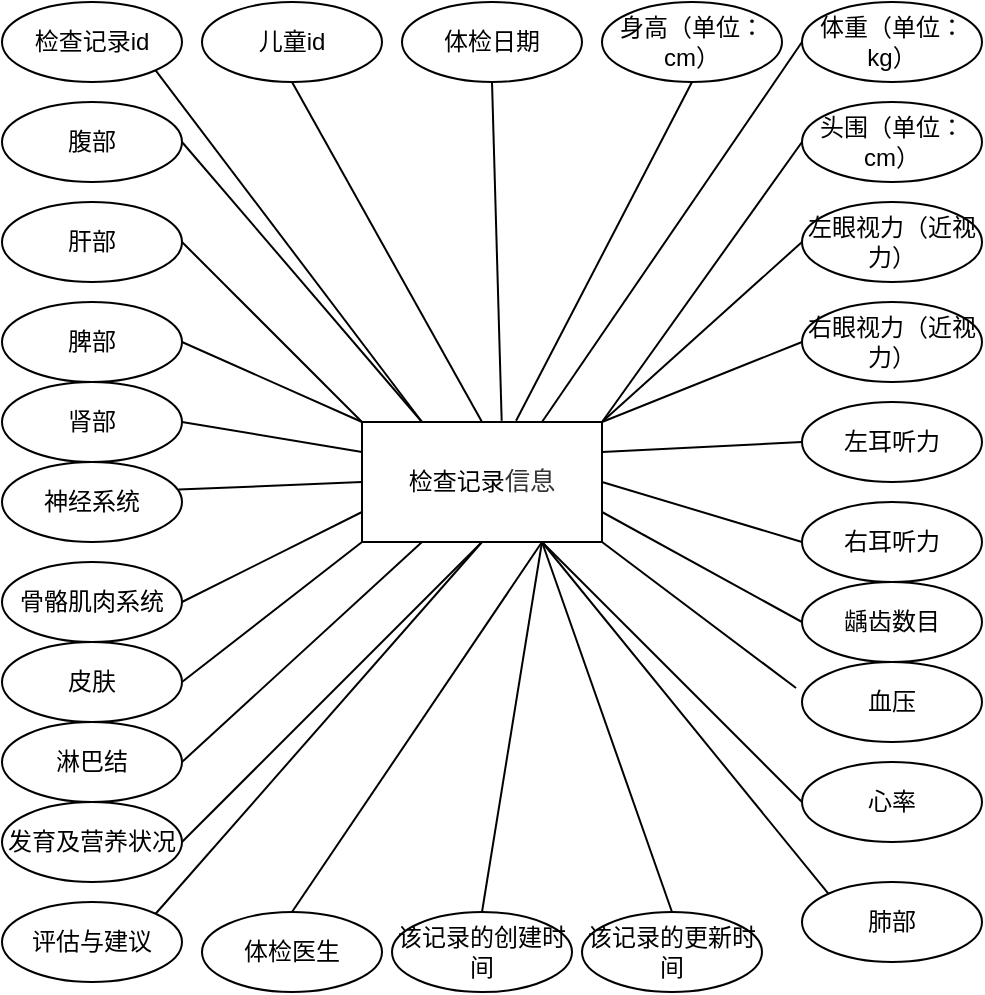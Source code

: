 <mxfile version="21.2.1" type="github">
  <diagram name="第 1 页" id="QqgJ5_7TUcEgrtFXRLnA">
    <mxGraphModel dx="993" dy="573" grid="0" gridSize="10" guides="1" tooltips="1" connect="1" arrows="1" fold="1" page="1" pageScale="1" pageWidth="827" pageHeight="1169" math="0" shadow="0">
      <root>
        <mxCell id="0" />
        <mxCell id="1" parent="0" />
        <mxCell id="p-GpuDRe2r2PLm1VDFdw-1" value="&lt;p class=&quot;MsoNormal&quot;&gt;&lt;font face=&quot;Helvetica&quot;&gt;检查记录&lt;/font&gt;&lt;font face=&quot;宋体&quot; color=&quot;#333333&quot;&gt;&lt;span style=&quot;font-size: 12.667px; background-color: rgb(255, 255, 255);&quot;&gt;信息&lt;/span&gt;&lt;/font&gt;&lt;/p&gt;" style="rounded=0;whiteSpace=wrap;html=1;" parent="1" vertex="1">
          <mxGeometry x="330" y="340" width="120" height="60" as="geometry" />
        </mxCell>
        <mxCell id="p-GpuDRe2r2PLm1VDFdw-2" value="检查记录id" style="ellipse;whiteSpace=wrap;html=1;" parent="1" vertex="1">
          <mxGeometry x="150" y="130" width="90" height="40" as="geometry" />
        </mxCell>
        <mxCell id="p-GpuDRe2r2PLm1VDFdw-3" value="腹部" style="ellipse;whiteSpace=wrap;html=1;" parent="1" vertex="1">
          <mxGeometry x="150" y="180" width="90" height="40" as="geometry" />
        </mxCell>
        <mxCell id="p-GpuDRe2r2PLm1VDFdw-4" value="肝部" style="ellipse;whiteSpace=wrap;html=1;" parent="1" vertex="1">
          <mxGeometry x="150" y="230" width="90" height="40" as="geometry" />
        </mxCell>
        <mxCell id="p-GpuDRe2r2PLm1VDFdw-5" value="脾部" style="ellipse;whiteSpace=wrap;html=1;" parent="1" vertex="1">
          <mxGeometry x="150" y="280" width="90" height="40" as="geometry" />
        </mxCell>
        <mxCell id="p-GpuDRe2r2PLm1VDFdw-6" value="肾部" style="ellipse;whiteSpace=wrap;html=1;" parent="1" vertex="1">
          <mxGeometry x="150" y="320" width="90" height="40" as="geometry" />
        </mxCell>
        <mxCell id="p-GpuDRe2r2PLm1VDFdw-7" value="神经系统" style="ellipse;whiteSpace=wrap;html=1;" parent="1" vertex="1">
          <mxGeometry x="150" y="360" width="90" height="40" as="geometry" />
        </mxCell>
        <mxCell id="p-GpuDRe2r2PLm1VDFdw-8" value="骨骼肌肉系统" style="ellipse;whiteSpace=wrap;html=1;" parent="1" vertex="1">
          <mxGeometry x="150" y="410" width="90" height="40" as="geometry" />
        </mxCell>
        <mxCell id="p-GpuDRe2r2PLm1VDFdw-9" value="儿童id" style="ellipse;whiteSpace=wrap;html=1;" parent="1" vertex="1">
          <mxGeometry x="250" y="130" width="90" height="40" as="geometry" />
        </mxCell>
        <mxCell id="p-GpuDRe2r2PLm1VDFdw-10" value="体检日期" style="ellipse;whiteSpace=wrap;html=1;" parent="1" vertex="1">
          <mxGeometry x="350" y="130" width="90" height="40" as="geometry" />
        </mxCell>
        <mxCell id="p-GpuDRe2r2PLm1VDFdw-11" value="身高（单位：cm）" style="ellipse;whiteSpace=wrap;html=1;" parent="1" vertex="1">
          <mxGeometry x="450" y="130" width="90" height="40" as="geometry" />
        </mxCell>
        <mxCell id="p-GpuDRe2r2PLm1VDFdw-12" value="体重（单位：kg）" style="ellipse;whiteSpace=wrap;html=1;" parent="1" vertex="1">
          <mxGeometry x="550" y="130" width="90" height="40" as="geometry" />
        </mxCell>
        <mxCell id="p-GpuDRe2r2PLm1VDFdw-13" value="头围（单位：cm）" style="ellipse;whiteSpace=wrap;html=1;" parent="1" vertex="1">
          <mxGeometry x="550" y="180" width="90" height="40" as="geometry" />
        </mxCell>
        <mxCell id="p-GpuDRe2r2PLm1VDFdw-14" value="左眼视力（近视力）" style="ellipse;whiteSpace=wrap;html=1;" parent="1" vertex="1">
          <mxGeometry x="550" y="230" width="90" height="40" as="geometry" />
        </mxCell>
        <mxCell id="p-GpuDRe2r2PLm1VDFdw-15" value="右眼视力（近视力）" style="ellipse;whiteSpace=wrap;html=1;" parent="1" vertex="1">
          <mxGeometry x="550" y="280" width="90" height="40" as="geometry" />
        </mxCell>
        <mxCell id="p-GpuDRe2r2PLm1VDFdw-16" value="左耳听力" style="ellipse;whiteSpace=wrap;html=1;" parent="1" vertex="1">
          <mxGeometry x="550" y="330" width="90" height="40" as="geometry" />
        </mxCell>
        <mxCell id="p-GpuDRe2r2PLm1VDFdw-17" value="右耳听力" style="ellipse;whiteSpace=wrap;html=1;" parent="1" vertex="1">
          <mxGeometry x="550" y="380" width="90" height="40" as="geometry" />
        </mxCell>
        <mxCell id="p-GpuDRe2r2PLm1VDFdw-18" value="龋齿数目" style="ellipse;whiteSpace=wrap;html=1;" parent="1" vertex="1">
          <mxGeometry x="550" y="420" width="90" height="40" as="geometry" />
        </mxCell>
        <mxCell id="p-GpuDRe2r2PLm1VDFdw-19" value="皮肤" style="ellipse;whiteSpace=wrap;html=1;" parent="1" vertex="1">
          <mxGeometry x="150" y="450" width="90" height="40" as="geometry" />
        </mxCell>
        <mxCell id="p-GpuDRe2r2PLm1VDFdw-21" value="血压" style="ellipse;whiteSpace=wrap;html=1;" parent="1" vertex="1">
          <mxGeometry x="550" y="460" width="90" height="40" as="geometry" />
        </mxCell>
        <mxCell id="p-GpuDRe2r2PLm1VDFdw-22" value="淋巴结" style="ellipse;whiteSpace=wrap;html=1;" parent="1" vertex="1">
          <mxGeometry x="150" y="490" width="90" height="40" as="geometry" />
        </mxCell>
        <mxCell id="p-GpuDRe2r2PLm1VDFdw-23" value="心率" style="ellipse;whiteSpace=wrap;html=1;" parent="1" vertex="1">
          <mxGeometry x="550" y="510" width="90" height="40" as="geometry" />
        </mxCell>
        <mxCell id="p-GpuDRe2r2PLm1VDFdw-24" value="发育及营养状况" style="ellipse;whiteSpace=wrap;html=1;" parent="1" vertex="1">
          <mxGeometry x="150" y="530" width="90" height="40" as="geometry" />
        </mxCell>
        <mxCell id="p-GpuDRe2r2PLm1VDFdw-26" value="" style="endArrow=none;html=1;rounded=0;entryX=0;entryY=0.5;entryDx=0;entryDy=0;exitX=0.98;exitY=0.345;exitDx=0;exitDy=0;exitPerimeter=0;" parent="1" source="p-GpuDRe2r2PLm1VDFdw-7" target="p-GpuDRe2r2PLm1VDFdw-1" edge="1">
          <mxGeometry width="50" height="50" relative="1" as="geometry">
            <mxPoint x="260" y="410" as="sourcePoint" />
            <mxPoint x="310" y="360" as="targetPoint" />
          </mxGeometry>
        </mxCell>
        <mxCell id="p-GpuDRe2r2PLm1VDFdw-27" value="" style="endArrow=none;html=1;rounded=0;exitX=1;exitY=0.5;exitDx=0;exitDy=0;entryX=0;entryY=0.25;entryDx=0;entryDy=0;" parent="1" source="p-GpuDRe2r2PLm1VDFdw-6" target="p-GpuDRe2r2PLm1VDFdw-1" edge="1">
          <mxGeometry width="50" height="50" relative="1" as="geometry">
            <mxPoint x="248" y="384" as="sourcePoint" />
            <mxPoint x="310" y="380" as="targetPoint" />
            <Array as="points" />
          </mxGeometry>
        </mxCell>
        <mxCell id="p-GpuDRe2r2PLm1VDFdw-28" value="" style="endArrow=none;html=1;rounded=0;entryX=0;entryY=0;entryDx=0;entryDy=0;exitX=1;exitY=0.5;exitDx=0;exitDy=0;" parent="1" source="p-GpuDRe2r2PLm1VDFdw-5" target="p-GpuDRe2r2PLm1VDFdw-1" edge="1">
          <mxGeometry width="50" height="50" relative="1" as="geometry">
            <mxPoint x="280" y="310" as="sourcePoint" />
            <mxPoint x="330" y="260" as="targetPoint" />
          </mxGeometry>
        </mxCell>
        <mxCell id="p-GpuDRe2r2PLm1VDFdw-29" value="" style="endArrow=none;html=1;rounded=0;entryX=0;entryY=0.75;entryDx=0;entryDy=0;exitX=1;exitY=0.5;exitDx=0;exitDy=0;" parent="1" source="p-GpuDRe2r2PLm1VDFdw-8" target="p-GpuDRe2r2PLm1VDFdw-1" edge="1">
          <mxGeometry width="50" height="50" relative="1" as="geometry">
            <mxPoint x="258" y="394" as="sourcePoint" />
            <mxPoint x="350" y="390" as="targetPoint" />
          </mxGeometry>
        </mxCell>
        <mxCell id="p-GpuDRe2r2PLm1VDFdw-30" value="" style="endArrow=none;html=1;rounded=0;entryX=0;entryY=1;entryDx=0;entryDy=0;exitX=1;exitY=0.5;exitDx=0;exitDy=0;" parent="1" source="p-GpuDRe2r2PLm1VDFdw-19" target="p-GpuDRe2r2PLm1VDFdw-1" edge="1">
          <mxGeometry width="50" height="50" relative="1" as="geometry">
            <mxPoint x="268" y="404" as="sourcePoint" />
            <mxPoint x="360" y="400" as="targetPoint" />
          </mxGeometry>
        </mxCell>
        <mxCell id="p-GpuDRe2r2PLm1VDFdw-31" value="" style="endArrow=none;html=1;rounded=0;entryX=0.25;entryY=1;entryDx=0;entryDy=0;exitX=1;exitY=0.5;exitDx=0;exitDy=0;" parent="1" source="p-GpuDRe2r2PLm1VDFdw-22" target="p-GpuDRe2r2PLm1VDFdw-1" edge="1">
          <mxGeometry width="50" height="50" relative="1" as="geometry">
            <mxPoint x="278" y="414" as="sourcePoint" />
            <mxPoint x="370" y="410" as="targetPoint" />
          </mxGeometry>
        </mxCell>
        <mxCell id="p-GpuDRe2r2PLm1VDFdw-32" value="" style="endArrow=none;html=1;rounded=0;entryX=0.5;entryY=1;entryDx=0;entryDy=0;exitX=1;exitY=0.5;exitDx=0;exitDy=0;" parent="1" source="p-GpuDRe2r2PLm1VDFdw-24" target="p-GpuDRe2r2PLm1VDFdw-1" edge="1">
          <mxGeometry width="50" height="50" relative="1" as="geometry">
            <mxPoint x="288" y="424" as="sourcePoint" />
            <mxPoint x="380" y="420" as="targetPoint" />
          </mxGeometry>
        </mxCell>
        <mxCell id="p-GpuDRe2r2PLm1VDFdw-33" value="" style="endArrow=none;html=1;rounded=0;entryX=0.75;entryY=1;entryDx=0;entryDy=0;exitX=0;exitY=0.5;exitDx=0;exitDy=0;" parent="1" source="p-GpuDRe2r2PLm1VDFdw-23" target="p-GpuDRe2r2PLm1VDFdw-1" edge="1">
          <mxGeometry width="50" height="50" relative="1" as="geometry">
            <mxPoint x="298" y="434" as="sourcePoint" />
            <mxPoint x="390" y="430" as="targetPoint" />
          </mxGeometry>
        </mxCell>
        <mxCell id="p-GpuDRe2r2PLm1VDFdw-34" value="" style="endArrow=none;html=1;rounded=0;entryX=1;entryY=1;entryDx=0;entryDy=0;exitX=-0.033;exitY=0.325;exitDx=0;exitDy=0;exitPerimeter=0;" parent="1" source="p-GpuDRe2r2PLm1VDFdw-21" target="p-GpuDRe2r2PLm1VDFdw-1" edge="1">
          <mxGeometry width="50" height="50" relative="1" as="geometry">
            <mxPoint x="308" y="444" as="sourcePoint" />
            <mxPoint x="400" y="440" as="targetPoint" />
          </mxGeometry>
        </mxCell>
        <mxCell id="p-GpuDRe2r2PLm1VDFdw-35" value="" style="endArrow=none;html=1;rounded=0;exitX=0;exitY=0.5;exitDx=0;exitDy=0;entryX=1;entryY=0.75;entryDx=0;entryDy=0;" parent="1" source="p-GpuDRe2r2PLm1VDFdw-18" target="p-GpuDRe2r2PLm1VDFdw-1" edge="1">
          <mxGeometry width="50" height="50" relative="1" as="geometry">
            <mxPoint x="318" y="454" as="sourcePoint" />
            <mxPoint x="420" y="450" as="targetPoint" />
          </mxGeometry>
        </mxCell>
        <mxCell id="p-GpuDRe2r2PLm1VDFdw-36" value="" style="endArrow=none;html=1;rounded=0;entryX=1;entryY=0.5;entryDx=0;entryDy=0;exitX=0;exitY=0.5;exitDx=0;exitDy=0;" parent="1" source="p-GpuDRe2r2PLm1VDFdw-17" target="p-GpuDRe2r2PLm1VDFdw-1" edge="1">
          <mxGeometry width="50" height="50" relative="1" as="geometry">
            <mxPoint x="328" y="464" as="sourcePoint" />
            <mxPoint x="420" y="460" as="targetPoint" />
          </mxGeometry>
        </mxCell>
        <mxCell id="p-GpuDRe2r2PLm1VDFdw-37" value="" style="endArrow=none;html=1;rounded=0;entryX=1;entryY=0.25;entryDx=0;entryDy=0;exitX=0;exitY=0.5;exitDx=0;exitDy=0;" parent="1" source="p-GpuDRe2r2PLm1VDFdw-16" target="p-GpuDRe2r2PLm1VDFdw-1" edge="1">
          <mxGeometry width="50" height="50" relative="1" as="geometry">
            <mxPoint x="338" y="474" as="sourcePoint" />
            <mxPoint x="430" y="470" as="targetPoint" />
          </mxGeometry>
        </mxCell>
        <mxCell id="p-GpuDRe2r2PLm1VDFdw-38" value="" style="endArrow=none;html=1;rounded=0;entryX=0;entryY=0.5;entryDx=0;entryDy=0;exitX=1;exitY=0;exitDx=0;exitDy=0;" parent="1" source="p-GpuDRe2r2PLm1VDFdw-1" target="p-GpuDRe2r2PLm1VDFdw-15" edge="1">
          <mxGeometry width="50" height="50" relative="1" as="geometry">
            <mxPoint x="348" y="484" as="sourcePoint" />
            <mxPoint x="440" y="480" as="targetPoint" />
          </mxGeometry>
        </mxCell>
        <mxCell id="p-GpuDRe2r2PLm1VDFdw-39" value="" style="endArrow=none;html=1;rounded=0;entryX=0;entryY=0.5;entryDx=0;entryDy=0;exitX=1;exitY=0;exitDx=0;exitDy=0;" parent="1" source="p-GpuDRe2r2PLm1VDFdw-1" target="p-GpuDRe2r2PLm1VDFdw-14" edge="1">
          <mxGeometry width="50" height="50" relative="1" as="geometry">
            <mxPoint x="358" y="494" as="sourcePoint" />
            <mxPoint x="450" y="490" as="targetPoint" />
          </mxGeometry>
        </mxCell>
        <mxCell id="p-GpuDRe2r2PLm1VDFdw-40" value="" style="endArrow=none;html=1;rounded=0;entryX=0;entryY=0.5;entryDx=0;entryDy=0;exitX=1;exitY=0;exitDx=0;exitDy=0;" parent="1" source="p-GpuDRe2r2PLm1VDFdw-1" target="p-GpuDRe2r2PLm1VDFdw-13" edge="1">
          <mxGeometry width="50" height="50" relative="1" as="geometry">
            <mxPoint x="368" y="504" as="sourcePoint" />
            <mxPoint x="460" y="500" as="targetPoint" />
          </mxGeometry>
        </mxCell>
        <mxCell id="p-GpuDRe2r2PLm1VDFdw-41" value="" style="endArrow=none;html=1;rounded=0;entryX=0;entryY=0.5;entryDx=0;entryDy=0;exitX=0.75;exitY=0;exitDx=0;exitDy=0;" parent="1" source="p-GpuDRe2r2PLm1VDFdw-1" target="p-GpuDRe2r2PLm1VDFdw-12" edge="1">
          <mxGeometry width="50" height="50" relative="1" as="geometry">
            <mxPoint x="378" y="514" as="sourcePoint" />
            <mxPoint x="470" y="510" as="targetPoint" />
          </mxGeometry>
        </mxCell>
        <mxCell id="p-GpuDRe2r2PLm1VDFdw-42" value="" style="endArrow=none;html=1;rounded=0;entryX=0.5;entryY=1;entryDx=0;entryDy=0;exitX=0.642;exitY=-0.01;exitDx=0;exitDy=0;exitPerimeter=0;" parent="1" source="p-GpuDRe2r2PLm1VDFdw-1" target="p-GpuDRe2r2PLm1VDFdw-11" edge="1">
          <mxGeometry width="50" height="50" relative="1" as="geometry">
            <mxPoint x="388" y="524" as="sourcePoint" />
            <mxPoint x="480" y="520" as="targetPoint" />
          </mxGeometry>
        </mxCell>
        <mxCell id="p-GpuDRe2r2PLm1VDFdw-43" value="" style="endArrow=none;html=1;rounded=0;entryX=0.5;entryY=1;entryDx=0;entryDy=0;exitX=0.582;exitY=-0.01;exitDx=0;exitDy=0;exitPerimeter=0;" parent="1" source="p-GpuDRe2r2PLm1VDFdw-1" target="p-GpuDRe2r2PLm1VDFdw-10" edge="1">
          <mxGeometry width="50" height="50" relative="1" as="geometry">
            <mxPoint x="398" y="534" as="sourcePoint" />
            <mxPoint x="490" y="530" as="targetPoint" />
          </mxGeometry>
        </mxCell>
        <mxCell id="p-GpuDRe2r2PLm1VDFdw-44" value="" style="endArrow=none;html=1;rounded=0;entryX=0.5;entryY=1;entryDx=0;entryDy=0;exitX=0.5;exitY=0;exitDx=0;exitDy=0;" parent="1" source="p-GpuDRe2r2PLm1VDFdw-1" target="p-GpuDRe2r2PLm1VDFdw-9" edge="1">
          <mxGeometry width="50" height="50" relative="1" as="geometry">
            <mxPoint x="408" y="544" as="sourcePoint" />
            <mxPoint x="500" y="540" as="targetPoint" />
          </mxGeometry>
        </mxCell>
        <mxCell id="p-GpuDRe2r2PLm1VDFdw-45" value="" style="endArrow=none;html=1;rounded=0;entryX=1;entryY=1;entryDx=0;entryDy=0;exitX=0.25;exitY=0;exitDx=0;exitDy=0;" parent="1" source="p-GpuDRe2r2PLm1VDFdw-1" target="p-GpuDRe2r2PLm1VDFdw-2" edge="1">
          <mxGeometry width="50" height="50" relative="1" as="geometry">
            <mxPoint x="418" y="554" as="sourcePoint" />
            <mxPoint x="510" y="550" as="targetPoint" />
          </mxGeometry>
        </mxCell>
        <mxCell id="p-GpuDRe2r2PLm1VDFdw-46" value="" style="endArrow=none;html=1;rounded=0;entryX=1;entryY=0.5;entryDx=0;entryDy=0;exitX=0.25;exitY=0;exitDx=0;exitDy=0;" parent="1" source="p-GpuDRe2r2PLm1VDFdw-1" target="p-GpuDRe2r2PLm1VDFdw-3" edge="1">
          <mxGeometry width="50" height="50" relative="1" as="geometry">
            <mxPoint x="428" y="564" as="sourcePoint" />
            <mxPoint x="520" y="560" as="targetPoint" />
          </mxGeometry>
        </mxCell>
        <mxCell id="p-GpuDRe2r2PLm1VDFdw-47" value="" style="endArrow=none;html=1;rounded=0;entryX=0;entryY=0;entryDx=0;entryDy=0;exitX=1;exitY=0.5;exitDx=0;exitDy=0;" parent="1" source="p-GpuDRe2r2PLm1VDFdw-4" target="p-GpuDRe2r2PLm1VDFdw-1" edge="1">
          <mxGeometry width="50" height="50" relative="1" as="geometry">
            <mxPoint x="438" y="574" as="sourcePoint" />
            <mxPoint x="530" y="570" as="targetPoint" />
          </mxGeometry>
        </mxCell>
        <mxCell id="p-GpuDRe2r2PLm1VDFdw-49" value="评估与建议" style="ellipse;whiteSpace=wrap;html=1;" parent="1" vertex="1">
          <mxGeometry x="150" y="580" width="90" height="40" as="geometry" />
        </mxCell>
        <mxCell id="p-GpuDRe2r2PLm1VDFdw-50" value="肺部" style="ellipse;whiteSpace=wrap;html=1;" parent="1" vertex="1">
          <mxGeometry x="550" y="570" width="90" height="40" as="geometry" />
        </mxCell>
        <mxCell id="p-GpuDRe2r2PLm1VDFdw-51" value="体检医生" style="ellipse;whiteSpace=wrap;html=1;" parent="1" vertex="1">
          <mxGeometry x="250" y="585" width="90" height="40" as="geometry" />
        </mxCell>
        <mxCell id="p-GpuDRe2r2PLm1VDFdw-52" value="该记录的创建时间" style="ellipse;whiteSpace=wrap;html=1;" parent="1" vertex="1">
          <mxGeometry x="345" y="585" width="90" height="40" as="geometry" />
        </mxCell>
        <mxCell id="p-GpuDRe2r2PLm1VDFdw-53" value="该记录的更新时间" style="ellipse;whiteSpace=wrap;html=1;" parent="1" vertex="1">
          <mxGeometry x="440" y="585" width="90" height="40" as="geometry" />
        </mxCell>
        <mxCell id="p-GpuDRe2r2PLm1VDFdw-54" value="" style="endArrow=none;html=1;rounded=0;entryX=0.5;entryY=1;entryDx=0;entryDy=0;exitX=1;exitY=0;exitDx=0;exitDy=0;" parent="1" source="p-GpuDRe2r2PLm1VDFdw-49" target="p-GpuDRe2r2PLm1VDFdw-1" edge="1">
          <mxGeometry width="50" height="50" relative="1" as="geometry">
            <mxPoint x="370" y="540" as="sourcePoint" />
            <mxPoint x="420" y="490" as="targetPoint" />
          </mxGeometry>
        </mxCell>
        <mxCell id="p-GpuDRe2r2PLm1VDFdw-56" value="" style="endArrow=none;html=1;rounded=0;entryX=0.75;entryY=1;entryDx=0;entryDy=0;exitX=0.5;exitY=0;exitDx=0;exitDy=0;" parent="1" source="p-GpuDRe2r2PLm1VDFdw-51" target="p-GpuDRe2r2PLm1VDFdw-1" edge="1">
          <mxGeometry width="50" height="50" relative="1" as="geometry">
            <mxPoint x="237" y="596" as="sourcePoint" />
            <mxPoint x="400" y="410" as="targetPoint" />
          </mxGeometry>
        </mxCell>
        <mxCell id="p-GpuDRe2r2PLm1VDFdw-57" value="" style="endArrow=none;html=1;rounded=0;entryX=0.75;entryY=1;entryDx=0;entryDy=0;exitX=0.5;exitY=0;exitDx=0;exitDy=0;" parent="1" source="p-GpuDRe2r2PLm1VDFdw-52" target="p-GpuDRe2r2PLm1VDFdw-1" edge="1">
          <mxGeometry width="50" height="50" relative="1" as="geometry">
            <mxPoint x="247" y="606" as="sourcePoint" />
            <mxPoint x="410" y="420" as="targetPoint" />
          </mxGeometry>
        </mxCell>
        <mxCell id="p-GpuDRe2r2PLm1VDFdw-58" value="" style="endArrow=none;html=1;rounded=0;exitX=0.5;exitY=0;exitDx=0;exitDy=0;" parent="1" source="p-GpuDRe2r2PLm1VDFdw-53" edge="1">
          <mxGeometry width="50" height="50" relative="1" as="geometry">
            <mxPoint x="257" y="616" as="sourcePoint" />
            <mxPoint x="420" y="400" as="targetPoint" />
          </mxGeometry>
        </mxCell>
        <mxCell id="p-GpuDRe2r2PLm1VDFdw-59" value="" style="endArrow=none;html=1;rounded=0;exitX=0;exitY=0;exitDx=0;exitDy=0;" parent="1" source="p-GpuDRe2r2PLm1VDFdw-50" edge="1">
          <mxGeometry width="50" height="50" relative="1" as="geometry">
            <mxPoint x="267" y="626" as="sourcePoint" />
            <mxPoint x="420" y="400" as="targetPoint" />
          </mxGeometry>
        </mxCell>
      </root>
    </mxGraphModel>
  </diagram>
</mxfile>
